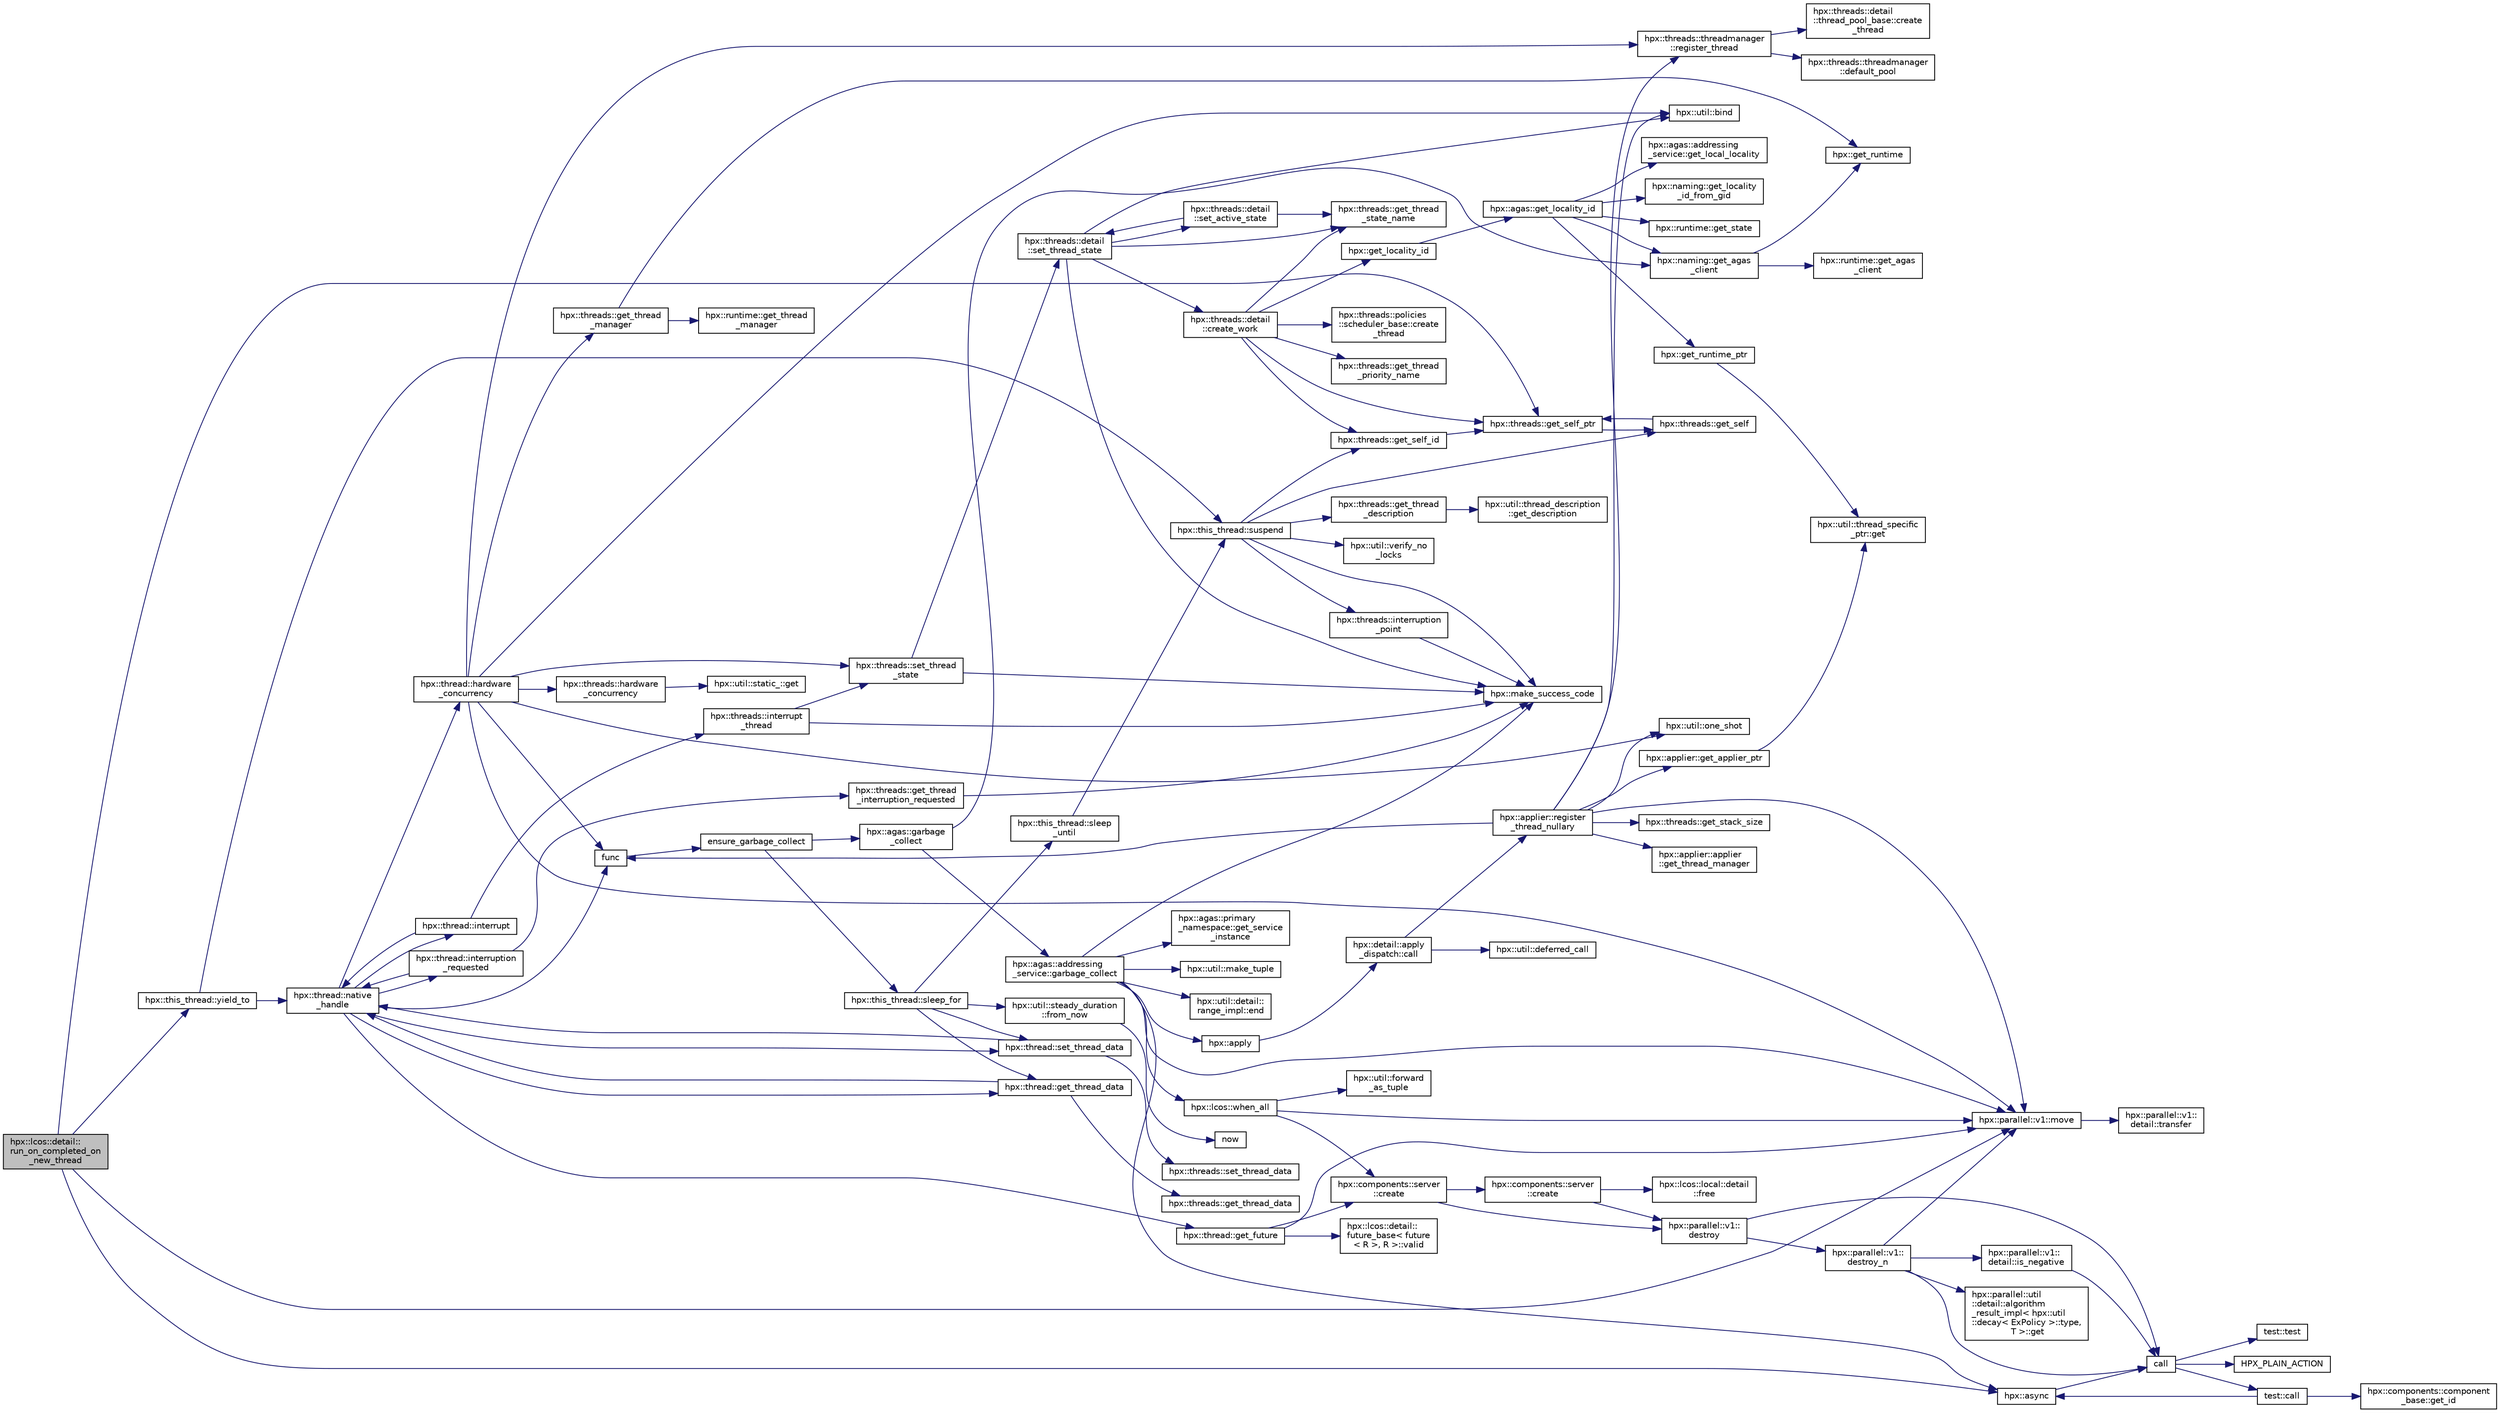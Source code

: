 digraph "hpx::lcos::detail::run_on_completed_on_new_thread"
{
  edge [fontname="Helvetica",fontsize="10",labelfontname="Helvetica",labelfontsize="10"];
  node [fontname="Helvetica",fontsize="10",shape=record];
  rankdir="LR";
  Node1046 [label="hpx::lcos::detail::\lrun_on_completed_on\l_new_thread",height=0.2,width=0.4,color="black", fillcolor="grey75", style="filled", fontcolor="black"];
  Node1046 -> Node1047 [color="midnightblue",fontsize="10",style="solid",fontname="Helvetica"];
  Node1047 [label="hpx::parallel::v1::move",height=0.2,width=0.4,color="black", fillcolor="white", style="filled",URL="$db/db9/namespacehpx_1_1parallel_1_1v1.html#aa7c4ede081ce786c9d1eb1adff495cfc"];
  Node1047 -> Node1048 [color="midnightblue",fontsize="10",style="solid",fontname="Helvetica"];
  Node1048 [label="hpx::parallel::v1::\ldetail::transfer",height=0.2,width=0.4,color="black", fillcolor="white", style="filled",URL="$d2/ddd/namespacehpx_1_1parallel_1_1v1_1_1detail.html#ab1b56a05e1885ca7cc7ffa1804dd2f3c"];
  Node1046 -> Node1049 [color="midnightblue",fontsize="10",style="solid",fontname="Helvetica"];
  Node1049 [label="hpx::threads::get_self_ptr",height=0.2,width=0.4,color="black", fillcolor="white", style="filled",URL="$d7/d28/namespacehpx_1_1threads.html#a22877ae347ad884cde3a51397dad6c53"];
  Node1049 -> Node1050 [color="midnightblue",fontsize="10",style="solid",fontname="Helvetica"];
  Node1050 [label="hpx::threads::get_self",height=0.2,width=0.4,color="black", fillcolor="white", style="filled",URL="$d7/d28/namespacehpx_1_1threads.html#a07daf4d6d29233f20d66d41ab7b5b8e8"];
  Node1050 -> Node1049 [color="midnightblue",fontsize="10",style="solid",fontname="Helvetica"];
  Node1046 -> Node1051 [color="midnightblue",fontsize="10",style="solid",fontname="Helvetica"];
  Node1051 [label="hpx::async",height=0.2,width=0.4,color="black", fillcolor="white", style="filled",URL="$d8/d83/namespacehpx.html#acb7d8e37b73b823956ce144f9a57eaa4"];
  Node1051 -> Node1052 [color="midnightblue",fontsize="10",style="solid",fontname="Helvetica"];
  Node1052 [label="call",height=0.2,width=0.4,color="black", fillcolor="white", style="filled",URL="$d2/d67/promise__1620_8cpp.html#a58357f0b82bc761e1d0b9091ed563a70"];
  Node1052 -> Node1053 [color="midnightblue",fontsize="10",style="solid",fontname="Helvetica"];
  Node1053 [label="test::test",height=0.2,width=0.4,color="black", fillcolor="white", style="filled",URL="$d8/d89/structtest.html#ab42d5ece712d716b04cb3f686f297a26"];
  Node1052 -> Node1054 [color="midnightblue",fontsize="10",style="solid",fontname="Helvetica"];
  Node1054 [label="HPX_PLAIN_ACTION",height=0.2,width=0.4,color="black", fillcolor="white", style="filled",URL="$d2/d67/promise__1620_8cpp.html#ab96aab827a4b1fcaf66cfe0ba83fef23"];
  Node1052 -> Node1055 [color="midnightblue",fontsize="10",style="solid",fontname="Helvetica"];
  Node1055 [label="test::call",height=0.2,width=0.4,color="black", fillcolor="white", style="filled",URL="$d8/d89/structtest.html#aeb29e7ed6518b9426ccf1344c52620ae"];
  Node1055 -> Node1051 [color="midnightblue",fontsize="10",style="solid",fontname="Helvetica"];
  Node1055 -> Node1056 [color="midnightblue",fontsize="10",style="solid",fontname="Helvetica"];
  Node1056 [label="hpx::components::component\l_base::get_id",height=0.2,width=0.4,color="black", fillcolor="white", style="filled",URL="$d2/de6/classhpx_1_1components_1_1component__base.html#a4c8fd93514039bdf01c48d66d82b19cd"];
  Node1046 -> Node1057 [color="midnightblue",fontsize="10",style="solid",fontname="Helvetica"];
  Node1057 [label="hpx::this_thread::yield_to",height=0.2,width=0.4,color="black", fillcolor="white", style="filled",URL="$d9/d52/namespacehpx_1_1this__thread.html#a60baac157054035f3d1aec354d0a1ed3"];
  Node1057 -> Node1058 [color="midnightblue",fontsize="10",style="solid",fontname="Helvetica"];
  Node1058 [label="hpx::this_thread::suspend",height=0.2,width=0.4,color="black", fillcolor="white", style="filled",URL="$d9/d52/namespacehpx_1_1this__thread.html#aca220026fb3014c0881d129fe31c0073"];
  Node1058 -> Node1050 [color="midnightblue",fontsize="10",style="solid",fontname="Helvetica"];
  Node1058 -> Node1059 [color="midnightblue",fontsize="10",style="solid",fontname="Helvetica"];
  Node1059 [label="hpx::threads::get_self_id",height=0.2,width=0.4,color="black", fillcolor="white", style="filled",URL="$d7/d28/namespacehpx_1_1threads.html#afafe0f900b9fac3d4ed3c747625c1cfe"];
  Node1059 -> Node1049 [color="midnightblue",fontsize="10",style="solid",fontname="Helvetica"];
  Node1058 -> Node1060 [color="midnightblue",fontsize="10",style="solid",fontname="Helvetica"];
  Node1060 [label="hpx::threads::interruption\l_point",height=0.2,width=0.4,color="black", fillcolor="white", style="filled",URL="$d7/d28/namespacehpx_1_1threads.html#ada6ec56a12b050707311d8c628089059"];
  Node1060 -> Node1061 [color="midnightblue",fontsize="10",style="solid",fontname="Helvetica"];
  Node1061 [label="hpx::make_success_code",height=0.2,width=0.4,color="black", fillcolor="white", style="filled",URL="$d8/d83/namespacehpx.html#a0e8512a8f49e2a6c8185061181419d8f",tooltip="Returns error_code(hpx::success, \"success\", mode). "];
  Node1058 -> Node1062 [color="midnightblue",fontsize="10",style="solid",fontname="Helvetica"];
  Node1062 [label="hpx::util::verify_no\l_locks",height=0.2,width=0.4,color="black", fillcolor="white", style="filled",URL="$df/dad/namespacehpx_1_1util.html#ae0e1837ee6f09b79b26c2e788d2e9fc9"];
  Node1058 -> Node1063 [color="midnightblue",fontsize="10",style="solid",fontname="Helvetica"];
  Node1063 [label="hpx::threads::get_thread\l_description",height=0.2,width=0.4,color="black", fillcolor="white", style="filled",URL="$d7/d28/namespacehpx_1_1threads.html#a42fc18a7a680f4e8bc633a4b4c956701"];
  Node1063 -> Node1064 [color="midnightblue",fontsize="10",style="solid",fontname="Helvetica"];
  Node1064 [label="hpx::util::thread_description\l::get_description",height=0.2,width=0.4,color="black", fillcolor="white", style="filled",URL="$df/d9e/structhpx_1_1util_1_1thread__description.html#a8c834e14eca6eb228188022577f9f952"];
  Node1058 -> Node1061 [color="midnightblue",fontsize="10",style="solid",fontname="Helvetica"];
  Node1057 -> Node1065 [color="midnightblue",fontsize="10",style="solid",fontname="Helvetica"];
  Node1065 [label="hpx::thread::native\l_handle",height=0.2,width=0.4,color="black", fillcolor="white", style="filled",URL="$de/d9b/classhpx_1_1thread.html#acf48190d264ab64c1c4ec99d0b421b5a"];
  Node1065 -> Node1066 [color="midnightblue",fontsize="10",style="solid",fontname="Helvetica"];
  Node1066 [label="hpx::thread::hardware\l_concurrency",height=0.2,width=0.4,color="black", fillcolor="white", style="filled",URL="$de/d9b/classhpx_1_1thread.html#a8e4fff210e02485ba493bc3a2a956c03"];
  Node1066 -> Node1067 [color="midnightblue",fontsize="10",style="solid",fontname="Helvetica"];
  Node1067 [label="hpx::threads::hardware\l_concurrency",height=0.2,width=0.4,color="black", fillcolor="white", style="filled",URL="$d7/d28/namespacehpx_1_1threads.html#aa8752a235478d2ad7b5ac467b63ab527"];
  Node1067 -> Node1068 [color="midnightblue",fontsize="10",style="solid",fontname="Helvetica"];
  Node1068 [label="hpx::util::static_::get",height=0.2,width=0.4,color="black", fillcolor="white", style="filled",URL="$d3/dbb/structhpx_1_1util_1_1static__.html#a2967c633948a3bf17a3b5405ef5a8318"];
  Node1066 -> Node1069 [color="midnightblue",fontsize="10",style="solid",fontname="Helvetica"];
  Node1069 [label="func",height=0.2,width=0.4,color="black", fillcolor="white", style="filled",URL="$d8/dfd/id__type__ref__counting__1032_8cpp.html#ab811b86ea5107ffb3351fcaa29d2c652"];
  Node1069 -> Node1070 [color="midnightblue",fontsize="10",style="solid",fontname="Helvetica"];
  Node1070 [label="ensure_garbage_collect",height=0.2,width=0.4,color="black", fillcolor="white", style="filled",URL="$d8/dfd/id__type__ref__counting__1032_8cpp.html#a5264b94bf7c262ac0e521fb290d476d5"];
  Node1070 -> Node1071 [color="midnightblue",fontsize="10",style="solid",fontname="Helvetica"];
  Node1071 [label="hpx::this_thread::sleep_for",height=0.2,width=0.4,color="black", fillcolor="white", style="filled",URL="$d9/d52/namespacehpx_1_1this__thread.html#afc042a5a5fa52eef2d1d177a343435cf"];
  Node1071 -> Node1072 [color="midnightblue",fontsize="10",style="solid",fontname="Helvetica"];
  Node1072 [label="hpx::this_thread::sleep\l_until",height=0.2,width=0.4,color="black", fillcolor="white", style="filled",URL="$d9/d52/namespacehpx_1_1this__thread.html#ae12a853980115b23ff0ab8ca06622658"];
  Node1072 -> Node1058 [color="midnightblue",fontsize="10",style="solid",fontname="Helvetica"];
  Node1071 -> Node1073 [color="midnightblue",fontsize="10",style="solid",fontname="Helvetica"];
  Node1073 [label="hpx::util::steady_duration\l::from_now",height=0.2,width=0.4,color="black", fillcolor="white", style="filled",URL="$d9/d4f/classhpx_1_1util_1_1steady__duration.html#a0132206d767cd0f7395507b40111a153"];
  Node1073 -> Node1074 [color="midnightblue",fontsize="10",style="solid",fontname="Helvetica"];
  Node1074 [label="now",height=0.2,width=0.4,color="black", fillcolor="white", style="filled",URL="$de/db3/1d__stencil__1__omp_8cpp.html#a89e9667753dccfac455bd37a7a3a7b16"];
  Node1071 -> Node1075 [color="midnightblue",fontsize="10",style="solid",fontname="Helvetica"];
  Node1075 [label="hpx::thread::get_thread_data",height=0.2,width=0.4,color="black", fillcolor="white", style="filled",URL="$de/d9b/classhpx_1_1thread.html#a4535ef82cec3b953d2c941d20e3e3904"];
  Node1075 -> Node1076 [color="midnightblue",fontsize="10",style="solid",fontname="Helvetica"];
  Node1076 [label="hpx::threads::get_thread_data",height=0.2,width=0.4,color="black", fillcolor="white", style="filled",URL="$d7/d28/namespacehpx_1_1threads.html#a8737931ff6303807225f735b2b384ae4"];
  Node1075 -> Node1065 [color="midnightblue",fontsize="10",style="solid",fontname="Helvetica"];
  Node1071 -> Node1077 [color="midnightblue",fontsize="10",style="solid",fontname="Helvetica"];
  Node1077 [label="hpx::thread::set_thread_data",height=0.2,width=0.4,color="black", fillcolor="white", style="filled",URL="$de/d9b/classhpx_1_1thread.html#a7317a3cf5251f3b33c990449570d4cea"];
  Node1077 -> Node1078 [color="midnightblue",fontsize="10",style="solid",fontname="Helvetica"];
  Node1078 [label="hpx::threads::set_thread_data",height=0.2,width=0.4,color="black", fillcolor="white", style="filled",URL="$d7/d28/namespacehpx_1_1threads.html#a00a625acc149fce3ae38e4340454acf7"];
  Node1077 -> Node1065 [color="midnightblue",fontsize="10",style="solid",fontname="Helvetica"];
  Node1070 -> Node1079 [color="midnightblue",fontsize="10",style="solid",fontname="Helvetica"];
  Node1079 [label="hpx::agas::garbage\l_collect",height=0.2,width=0.4,color="black", fillcolor="white", style="filled",URL="$dc/d54/namespacehpx_1_1agas.html#a951337adc4f9bd6df00a50737468e911"];
  Node1079 -> Node1080 [color="midnightblue",fontsize="10",style="solid",fontname="Helvetica"];
  Node1080 [label="hpx::naming::get_agas\l_client",height=0.2,width=0.4,color="black", fillcolor="white", style="filled",URL="$d4/dc9/namespacehpx_1_1naming.html#a0408fffd5d34b620712a801b0ae3b032"];
  Node1080 -> Node1081 [color="midnightblue",fontsize="10",style="solid",fontname="Helvetica"];
  Node1081 [label="hpx::get_runtime",height=0.2,width=0.4,color="black", fillcolor="white", style="filled",URL="$d8/d83/namespacehpx.html#aef902cc6c7dd3b9fbadf34d1e850a070"];
  Node1080 -> Node1082 [color="midnightblue",fontsize="10",style="solid",fontname="Helvetica"];
  Node1082 [label="hpx::runtime::get_agas\l_client",height=0.2,width=0.4,color="black", fillcolor="white", style="filled",URL="$d0/d7b/classhpx_1_1runtime.html#aeb5dddd30d6b9861669af8ad44d1a96a"];
  Node1079 -> Node1083 [color="midnightblue",fontsize="10",style="solid",fontname="Helvetica"];
  Node1083 [label="hpx::agas::addressing\l_service::garbage_collect",height=0.2,width=0.4,color="black", fillcolor="white", style="filled",URL="$db/d58/structhpx_1_1agas_1_1addressing__service.html#a87dcae0eacf6e62d5103ebf516d86f63"];
  Node1083 -> Node1061 [color="midnightblue",fontsize="10",style="solid",fontname="Helvetica"];
  Node1083 -> Node1084 [color="midnightblue",fontsize="10",style="solid",fontname="Helvetica"];
  Node1084 [label="hpx::agas::primary\l_namespace::get_service\l_instance",height=0.2,width=0.4,color="black", fillcolor="white", style="filled",URL="$d1/d43/structhpx_1_1agas_1_1primary__namespace.html#a7630ff0f30ff8c23b13b4672c5350e2e"];
  Node1083 -> Node1085 [color="midnightblue",fontsize="10",style="solid",fontname="Helvetica"];
  Node1085 [label="hpx::util::make_tuple",height=0.2,width=0.4,color="black", fillcolor="white", style="filled",URL="$df/dad/namespacehpx_1_1util.html#a06fa74211a987d208e013f400a9f5328"];
  Node1083 -> Node1086 [color="midnightblue",fontsize="10",style="solid",fontname="Helvetica"];
  Node1086 [label="hpx::util::detail::\lrange_impl::end",height=0.2,width=0.4,color="black", fillcolor="white", style="filled",URL="$d4/d4a/namespacehpx_1_1util_1_1detail_1_1range__impl.html#afb2ea48b0902f52ee4d8b764807b4316"];
  Node1083 -> Node1087 [color="midnightblue",fontsize="10",style="solid",fontname="Helvetica"];
  Node1087 [label="hpx::apply",height=0.2,width=0.4,color="black", fillcolor="white", style="filled",URL="$d8/d83/namespacehpx.html#aa87762f0db0731d385f3fdfdb25d59fc"];
  Node1087 -> Node1088 [color="midnightblue",fontsize="10",style="solid",fontname="Helvetica"];
  Node1088 [label="hpx::detail::apply\l_dispatch::call",height=0.2,width=0.4,color="black", fillcolor="white", style="filled",URL="$db/de8/structhpx_1_1detail_1_1apply__dispatch.html#a0755fab16d281e74bcff0f8045be9459"];
  Node1088 -> Node1089 [color="midnightblue",fontsize="10",style="solid",fontname="Helvetica"];
  Node1089 [label="hpx::applier::register\l_thread_nullary",height=0.2,width=0.4,color="black", fillcolor="white", style="filled",URL="$d8/dcb/namespacehpx_1_1applier.html#a401cd1145927e58d74d1eb52aaccd936"];
  Node1089 -> Node1090 [color="midnightblue",fontsize="10",style="solid",fontname="Helvetica"];
  Node1090 [label="hpx::applier::get_applier_ptr",height=0.2,width=0.4,color="black", fillcolor="white", style="filled",URL="$d8/dcb/namespacehpx_1_1applier.html#a617483cf2b77ad3a0aa428ade7b35299"];
  Node1090 -> Node1091 [color="midnightblue",fontsize="10",style="solid",fontname="Helvetica"];
  Node1091 [label="hpx::util::thread_specific\l_ptr::get",height=0.2,width=0.4,color="black", fillcolor="white", style="filled",URL="$d4/d4c/structhpx_1_1util_1_1thread__specific__ptr.html#a3b27d8520710478aa41d1f74206bdba9"];
  Node1089 -> Node1069 [color="midnightblue",fontsize="10",style="solid",fontname="Helvetica"];
  Node1089 -> Node1092 [color="midnightblue",fontsize="10",style="solid",fontname="Helvetica"];
  Node1092 [label="hpx::util::bind",height=0.2,width=0.4,color="black", fillcolor="white", style="filled",URL="$df/dad/namespacehpx_1_1util.html#ad844caedf82a0173d6909d910c3e48c6"];
  Node1089 -> Node1093 [color="midnightblue",fontsize="10",style="solid",fontname="Helvetica"];
  Node1093 [label="hpx::util::one_shot",height=0.2,width=0.4,color="black", fillcolor="white", style="filled",URL="$df/dad/namespacehpx_1_1util.html#a273e61be42a72415291e0ec0a4f28c7a"];
  Node1089 -> Node1047 [color="midnightblue",fontsize="10",style="solid",fontname="Helvetica"];
  Node1089 -> Node1094 [color="midnightblue",fontsize="10",style="solid",fontname="Helvetica"];
  Node1094 [label="hpx::threads::get_stack_size",height=0.2,width=0.4,color="black", fillcolor="white", style="filled",URL="$d7/d28/namespacehpx_1_1threads.html#af597241b3c2785150be206737ca04aa6",tooltip="The get_stack_size function is part of the thread related API. It. "];
  Node1089 -> Node1095 [color="midnightblue",fontsize="10",style="solid",fontname="Helvetica"];
  Node1095 [label="hpx::applier::applier\l::get_thread_manager",height=0.2,width=0.4,color="black", fillcolor="white", style="filled",URL="$da/dcb/classhpx_1_1applier_1_1applier.html#acc36d583973701e573be39da97bba866",tooltip="Access the thread-manager instance associated with this applier. "];
  Node1089 -> Node1096 [color="midnightblue",fontsize="10",style="solid",fontname="Helvetica"];
  Node1096 [label="hpx::threads::threadmanager\l::register_thread",height=0.2,width=0.4,color="black", fillcolor="white", style="filled",URL="$d5/daa/classhpx_1_1threads_1_1threadmanager.html#a7f79c7578e08a60ca45eb276ce8133d8"];
  Node1096 -> Node1097 [color="midnightblue",fontsize="10",style="solid",fontname="Helvetica"];
  Node1097 [label="hpx::threads::threadmanager\l::default_pool",height=0.2,width=0.4,color="black", fillcolor="white", style="filled",URL="$d5/daa/classhpx_1_1threads_1_1threadmanager.html#a851f067d03b5dd1c5e6a9a6a841e05df"];
  Node1096 -> Node1098 [color="midnightblue",fontsize="10",style="solid",fontname="Helvetica"];
  Node1098 [label="hpx::threads::detail\l::thread_pool_base::create\l_thread",height=0.2,width=0.4,color="black", fillcolor="white", style="filled",URL="$de/dae/classhpx_1_1threads_1_1detail_1_1thread__pool__base.html#ad35d3779eef6f4528e62a26d71b34b34"];
  Node1088 -> Node1099 [color="midnightblue",fontsize="10",style="solid",fontname="Helvetica"];
  Node1099 [label="hpx::util::deferred_call",height=0.2,width=0.4,color="black", fillcolor="white", style="filled",URL="$df/dad/namespacehpx_1_1util.html#acdded623c658a7a3436f7e76bc9d881c"];
  Node1083 -> Node1047 [color="midnightblue",fontsize="10",style="solid",fontname="Helvetica"];
  Node1083 -> Node1051 [color="midnightblue",fontsize="10",style="solid",fontname="Helvetica"];
  Node1083 -> Node1100 [color="midnightblue",fontsize="10",style="solid",fontname="Helvetica"];
  Node1100 [label="hpx::lcos::when_all",height=0.2,width=0.4,color="black", fillcolor="white", style="filled",URL="$d2/dc9/namespacehpx_1_1lcos.html#a1a6fb024d8690923fb185d5aee204d54"];
  Node1100 -> Node1101 [color="midnightblue",fontsize="10",style="solid",fontname="Helvetica"];
  Node1101 [label="hpx::util::forward\l_as_tuple",height=0.2,width=0.4,color="black", fillcolor="white", style="filled",URL="$df/dad/namespacehpx_1_1util.html#ab7c31e3f24c3302a4f67b6735a6fa597"];
  Node1100 -> Node1047 [color="midnightblue",fontsize="10",style="solid",fontname="Helvetica"];
  Node1100 -> Node1102 [color="midnightblue",fontsize="10",style="solid",fontname="Helvetica"];
  Node1102 [label="hpx::components::server\l::create",height=0.2,width=0.4,color="black", fillcolor="white", style="filled",URL="$d2/da2/namespacehpx_1_1components_1_1server.html#ac776c89f3d68ceb910e8cee9fa937ab4",tooltip="Create arrays of components using their default constructor. "];
  Node1102 -> Node1103 [color="midnightblue",fontsize="10",style="solid",fontname="Helvetica"];
  Node1103 [label="hpx::components::server\l::create",height=0.2,width=0.4,color="black", fillcolor="white", style="filled",URL="$d2/da2/namespacehpx_1_1components_1_1server.html#a77d26de181c97b444565e230577981bd"];
  Node1103 -> Node1104 [color="midnightblue",fontsize="10",style="solid",fontname="Helvetica"];
  Node1104 [label="hpx::lcos::local::detail\l::free",height=0.2,width=0.4,color="black", fillcolor="white", style="filled",URL="$d4/dcb/namespacehpx_1_1lcos_1_1local_1_1detail.html#a55a940f019734e9bb045dc123cd80e48"];
  Node1103 -> Node1105 [color="midnightblue",fontsize="10",style="solid",fontname="Helvetica"];
  Node1105 [label="hpx::parallel::v1::\ldestroy",height=0.2,width=0.4,color="black", fillcolor="white", style="filled",URL="$db/db9/namespacehpx_1_1parallel_1_1v1.html#acf303558375048e8a7cc9a2c2e09477f"];
  Node1105 -> Node1052 [color="midnightblue",fontsize="10",style="solid",fontname="Helvetica"];
  Node1105 -> Node1106 [color="midnightblue",fontsize="10",style="solid",fontname="Helvetica"];
  Node1106 [label="hpx::parallel::v1::\ldestroy_n",height=0.2,width=0.4,color="black", fillcolor="white", style="filled",URL="$db/db9/namespacehpx_1_1parallel_1_1v1.html#a71d0691132a300690163f5636bcd5bd3"];
  Node1106 -> Node1107 [color="midnightblue",fontsize="10",style="solid",fontname="Helvetica"];
  Node1107 [label="hpx::parallel::v1::\ldetail::is_negative",height=0.2,width=0.4,color="black", fillcolor="white", style="filled",URL="$d2/ddd/namespacehpx_1_1parallel_1_1v1_1_1detail.html#adf2e40fc4b20ad0fd442ee3118a4d527"];
  Node1107 -> Node1052 [color="midnightblue",fontsize="10",style="solid",fontname="Helvetica"];
  Node1106 -> Node1108 [color="midnightblue",fontsize="10",style="solid",fontname="Helvetica"];
  Node1108 [label="hpx::parallel::util\l::detail::algorithm\l_result_impl\< hpx::util\l::decay\< ExPolicy \>::type,\l T \>::get",height=0.2,width=0.4,color="black", fillcolor="white", style="filled",URL="$d2/d42/structhpx_1_1parallel_1_1util_1_1detail_1_1algorithm__result__impl.html#ab5b051e8ec74eff5e0e62fd63f5d377e"];
  Node1106 -> Node1047 [color="midnightblue",fontsize="10",style="solid",fontname="Helvetica"];
  Node1106 -> Node1052 [color="midnightblue",fontsize="10",style="solid",fontname="Helvetica"];
  Node1102 -> Node1105 [color="midnightblue",fontsize="10",style="solid",fontname="Helvetica"];
  Node1066 -> Node1092 [color="midnightblue",fontsize="10",style="solid",fontname="Helvetica"];
  Node1066 -> Node1093 [color="midnightblue",fontsize="10",style="solid",fontname="Helvetica"];
  Node1066 -> Node1047 [color="midnightblue",fontsize="10",style="solid",fontname="Helvetica"];
  Node1066 -> Node1109 [color="midnightblue",fontsize="10",style="solid",fontname="Helvetica"];
  Node1109 [label="hpx::threads::get_thread\l_manager",height=0.2,width=0.4,color="black", fillcolor="white", style="filled",URL="$d7/d28/namespacehpx_1_1threads.html#a076973c3a53beadde7d967e22c4f6cce"];
  Node1109 -> Node1081 [color="midnightblue",fontsize="10",style="solid",fontname="Helvetica"];
  Node1109 -> Node1110 [color="midnightblue",fontsize="10",style="solid",fontname="Helvetica"];
  Node1110 [label="hpx::runtime::get_thread\l_manager",height=0.2,width=0.4,color="black", fillcolor="white", style="filled",URL="$d0/d7b/classhpx_1_1runtime.html#a865b12d57fcd44a8d3dda3e35414f563"];
  Node1066 -> Node1096 [color="midnightblue",fontsize="10",style="solid",fontname="Helvetica"];
  Node1066 -> Node1111 [color="midnightblue",fontsize="10",style="solid",fontname="Helvetica"];
  Node1111 [label="hpx::threads::set_thread\l_state",height=0.2,width=0.4,color="black", fillcolor="white", style="filled",URL="$d7/d28/namespacehpx_1_1threads.html#ac0690ad16ad778bcc79dcd727cc33025",tooltip="Set the thread state of the thread referenced by the thread_id id. "];
  Node1111 -> Node1061 [color="midnightblue",fontsize="10",style="solid",fontname="Helvetica"];
  Node1111 -> Node1112 [color="midnightblue",fontsize="10",style="solid",fontname="Helvetica"];
  Node1112 [label="hpx::threads::detail\l::set_thread_state",height=0.2,width=0.4,color="black", fillcolor="white", style="filled",URL="$d2/dd1/namespacehpx_1_1threads_1_1detail.html#af85ddc854c4a149bf1738eb1b111b9ab"];
  Node1112 -> Node1113 [color="midnightblue",fontsize="10",style="solid",fontname="Helvetica"];
  Node1113 [label="hpx::threads::get_thread\l_state_name",height=0.2,width=0.4,color="black", fillcolor="white", style="filled",URL="$d7/d28/namespacehpx_1_1threads.html#a26f91ea8d2195f165c033241c5cd11db"];
  Node1112 -> Node1061 [color="midnightblue",fontsize="10",style="solid",fontname="Helvetica"];
  Node1112 -> Node1092 [color="midnightblue",fontsize="10",style="solid",fontname="Helvetica"];
  Node1112 -> Node1114 [color="midnightblue",fontsize="10",style="solid",fontname="Helvetica"];
  Node1114 [label="hpx::threads::detail\l::set_active_state",height=0.2,width=0.4,color="black", fillcolor="white", style="filled",URL="$d2/dd1/namespacehpx_1_1threads_1_1detail.html#a45884a5bf04ad66a4f259231a3947e76"];
  Node1114 -> Node1113 [color="midnightblue",fontsize="10",style="solid",fontname="Helvetica"];
  Node1114 -> Node1112 [color="midnightblue",fontsize="10",style="solid",fontname="Helvetica"];
  Node1112 -> Node1115 [color="midnightblue",fontsize="10",style="solid",fontname="Helvetica"];
  Node1115 [label="hpx::threads::detail\l::create_work",height=0.2,width=0.4,color="black", fillcolor="white", style="filled",URL="$d2/dd1/namespacehpx_1_1threads_1_1detail.html#ae22384a3c1b1a1940032fad068fb54b1"];
  Node1115 -> Node1113 [color="midnightblue",fontsize="10",style="solid",fontname="Helvetica"];
  Node1115 -> Node1116 [color="midnightblue",fontsize="10",style="solid",fontname="Helvetica"];
  Node1116 [label="hpx::threads::get_thread\l_priority_name",height=0.2,width=0.4,color="black", fillcolor="white", style="filled",URL="$d7/d28/namespacehpx_1_1threads.html#a9c6b2fec0c1cf5b06ff83ce756ca6d42"];
  Node1115 -> Node1049 [color="midnightblue",fontsize="10",style="solid",fontname="Helvetica"];
  Node1115 -> Node1059 [color="midnightblue",fontsize="10",style="solid",fontname="Helvetica"];
  Node1115 -> Node1117 [color="midnightblue",fontsize="10",style="solid",fontname="Helvetica"];
  Node1117 [label="hpx::get_locality_id",height=0.2,width=0.4,color="black", fillcolor="white", style="filled",URL="$d8/d83/namespacehpx.html#a158d7c54a657bb364c1704033010697b",tooltip="Return the number of the locality this function is being called from. "];
  Node1117 -> Node1118 [color="midnightblue",fontsize="10",style="solid",fontname="Helvetica"];
  Node1118 [label="hpx::agas::get_locality_id",height=0.2,width=0.4,color="black", fillcolor="white", style="filled",URL="$dc/d54/namespacehpx_1_1agas.html#a491cc2ddecdf0f1a9129900caa6a4d3e"];
  Node1118 -> Node1119 [color="midnightblue",fontsize="10",style="solid",fontname="Helvetica"];
  Node1119 [label="hpx::get_runtime_ptr",height=0.2,width=0.4,color="black", fillcolor="white", style="filled",URL="$d8/d83/namespacehpx.html#af29daf2bb3e01b4d6495a1742b6cce64"];
  Node1119 -> Node1091 [color="midnightblue",fontsize="10",style="solid",fontname="Helvetica"];
  Node1118 -> Node1120 [color="midnightblue",fontsize="10",style="solid",fontname="Helvetica"];
  Node1120 [label="hpx::runtime::get_state",height=0.2,width=0.4,color="black", fillcolor="white", style="filled",URL="$d0/d7b/classhpx_1_1runtime.html#ab405f80e060dac95d624520f38b0524c"];
  Node1118 -> Node1080 [color="midnightblue",fontsize="10",style="solid",fontname="Helvetica"];
  Node1118 -> Node1121 [color="midnightblue",fontsize="10",style="solid",fontname="Helvetica"];
  Node1121 [label="hpx::agas::addressing\l_service::get_local_locality",height=0.2,width=0.4,color="black", fillcolor="white", style="filled",URL="$db/d58/structhpx_1_1agas_1_1addressing__service.html#ab52c19a37c2a7a006c6c15f90ad0539c"];
  Node1118 -> Node1122 [color="midnightblue",fontsize="10",style="solid",fontname="Helvetica"];
  Node1122 [label="hpx::naming::get_locality\l_id_from_gid",height=0.2,width=0.4,color="black", fillcolor="white", style="filled",URL="$d4/dc9/namespacehpx_1_1naming.html#a7fd43037784560bd04fda9b49e33529f"];
  Node1115 -> Node1123 [color="midnightblue",fontsize="10",style="solid",fontname="Helvetica"];
  Node1123 [label="hpx::threads::policies\l::scheduler_base::create\l_thread",height=0.2,width=0.4,color="black", fillcolor="white", style="filled",URL="$dd/d7e/structhpx_1_1threads_1_1policies_1_1scheduler__base.html#ad3b05cd7f363cc8e8410ce368c3794e0"];
  Node1065 -> Node1124 [color="midnightblue",fontsize="10",style="solid",fontname="Helvetica"];
  Node1124 [label="hpx::thread::interrupt",height=0.2,width=0.4,color="black", fillcolor="white", style="filled",URL="$de/d9b/classhpx_1_1thread.html#ac34d0d033aa743c476a79dbc2e1a8a39"];
  Node1124 -> Node1125 [color="midnightblue",fontsize="10",style="solid",fontname="Helvetica"];
  Node1125 [label="hpx::threads::interrupt\l_thread",height=0.2,width=0.4,color="black", fillcolor="white", style="filled",URL="$d7/d28/namespacehpx_1_1threads.html#a6bdda1a2aab61b9b13d274b5155d7e73"];
  Node1125 -> Node1061 [color="midnightblue",fontsize="10",style="solid",fontname="Helvetica"];
  Node1125 -> Node1111 [color="midnightblue",fontsize="10",style="solid",fontname="Helvetica"];
  Node1124 -> Node1065 [color="midnightblue",fontsize="10",style="solid",fontname="Helvetica"];
  Node1065 -> Node1126 [color="midnightblue",fontsize="10",style="solid",fontname="Helvetica"];
  Node1126 [label="hpx::thread::interruption\l_requested",height=0.2,width=0.4,color="black", fillcolor="white", style="filled",URL="$de/d9b/classhpx_1_1thread.html#a33276bb4c20bbb0b1978944e18ef71b8"];
  Node1126 -> Node1127 [color="midnightblue",fontsize="10",style="solid",fontname="Helvetica"];
  Node1127 [label="hpx::threads::get_thread\l_interruption_requested",height=0.2,width=0.4,color="black", fillcolor="white", style="filled",URL="$d7/d28/namespacehpx_1_1threads.html#ae64a7fdb8b5c8bac7be0c8282672a03b"];
  Node1127 -> Node1061 [color="midnightblue",fontsize="10",style="solid",fontname="Helvetica"];
  Node1126 -> Node1065 [color="midnightblue",fontsize="10",style="solid",fontname="Helvetica"];
  Node1065 -> Node1128 [color="midnightblue",fontsize="10",style="solid",fontname="Helvetica"];
  Node1128 [label="hpx::thread::get_future",height=0.2,width=0.4,color="black", fillcolor="white", style="filled",URL="$de/d9b/classhpx_1_1thread.html#a87fdb0d8da826366fc190ed224900a64"];
  Node1128 -> Node1129 [color="midnightblue",fontsize="10",style="solid",fontname="Helvetica"];
  Node1129 [label="hpx::lcos::detail::\lfuture_base\< future\l\< R \>, R \>::valid",height=0.2,width=0.4,color="black", fillcolor="white", style="filled",URL="$d5/dd7/classhpx_1_1lcos_1_1detail_1_1future__base.html#aaf7beb7374815614363033bd96573e75"];
  Node1128 -> Node1102 [color="midnightblue",fontsize="10",style="solid",fontname="Helvetica"];
  Node1128 -> Node1047 [color="midnightblue",fontsize="10",style="solid",fontname="Helvetica"];
  Node1065 -> Node1075 [color="midnightblue",fontsize="10",style="solid",fontname="Helvetica"];
  Node1065 -> Node1077 [color="midnightblue",fontsize="10",style="solid",fontname="Helvetica"];
  Node1065 -> Node1069 [color="midnightblue",fontsize="10",style="solid",fontname="Helvetica"];
}
